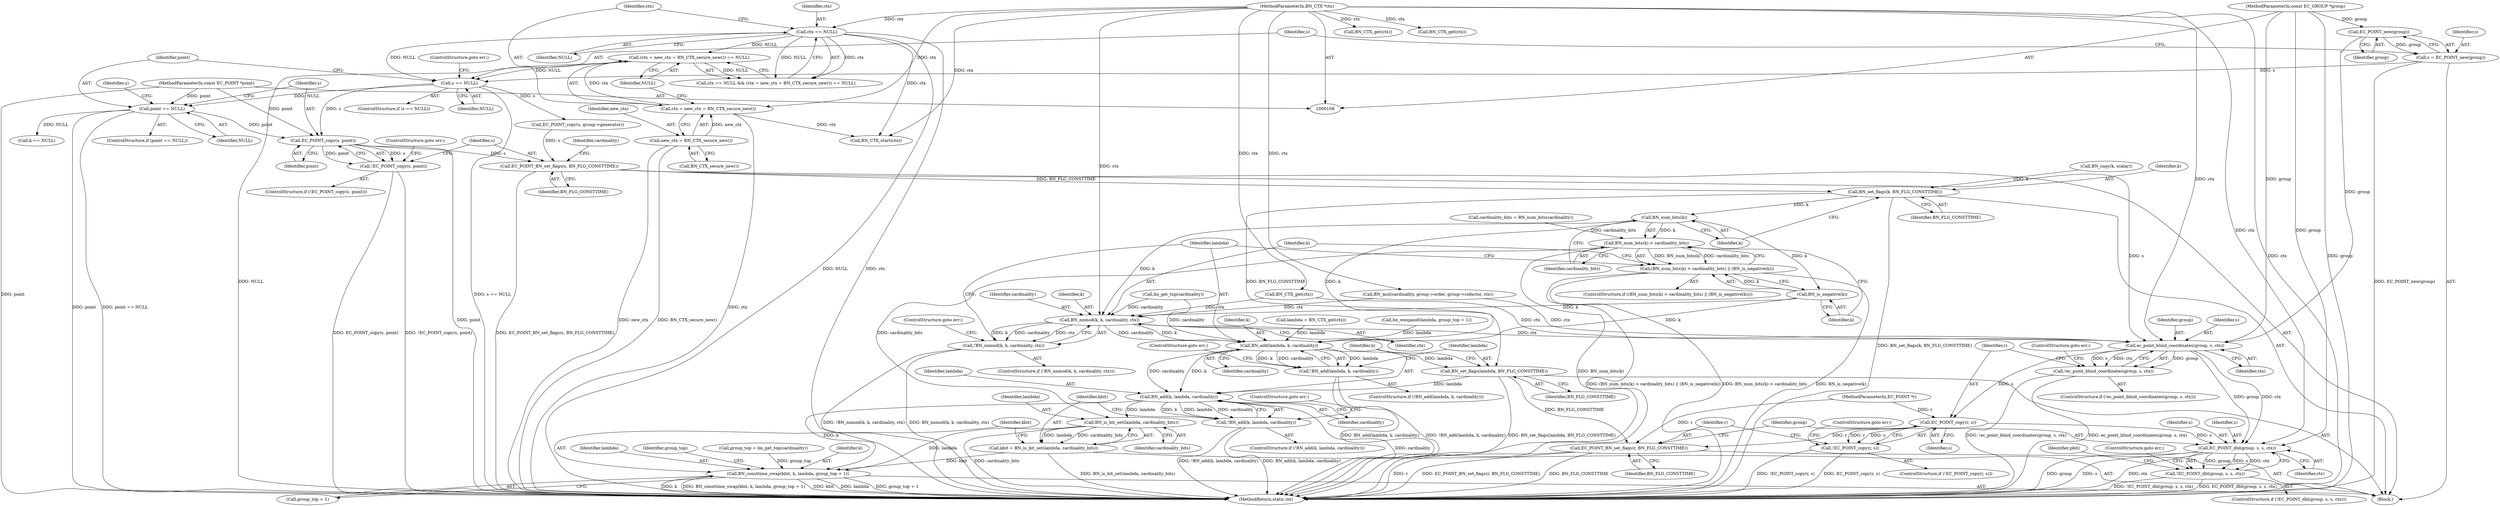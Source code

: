 digraph "0_openssl_56fb454d281a023b3f950d969693553d3f3ceea1@API" {
"1000187" [label="(Call,EC_POINT_copy(s, point))"];
"1000166" [label="(Call,s == NULL)"];
"1000161" [label="(Call,s = EC_POINT_new(group))"];
"1000163" [label="(Call,EC_POINT_new(group))"];
"1000109" [label="(MethodParameterIn,const EC_GROUP *group)"];
"1000147" [label="(Call,ctx == NULL)"];
"1000113" [label="(MethodParameterIn,BN_CTX *ctx)"];
"1000150" [label="(Call,(ctx = new_ctx = BN_CTX_secure_new()) == NULL)"];
"1000151" [label="(Call,ctx = new_ctx = BN_CTX_secure_new())"];
"1000153" [label="(Call,new_ctx = BN_CTX_secure_new())"];
"1000171" [label="(Call,point == NULL)"];
"1000112" [label="(MethodParameterIn,const EC_POINT *point)"];
"1000186" [label="(Call,!EC_POINT_copy(s, point))"];
"1000191" [label="(Call,EC_POINT_BN_set_flags(s, BN_FLG_CONSTTIME))"];
"1000253" [label="(Call,BN_set_flags(k, BN_FLG_CONSTTIME))"];
"1000259" [label="(Call,BN_num_bits(k))"];
"1000258" [label="(Call,BN_num_bits(k) > cardinality_bits)"];
"1000257" [label="(Call,(BN_num_bits(k) > cardinality_bits) || (BN_is_negative(k)))"];
"1000292" [label="(Call,BN_is_bit_set(lambda, cardinality_bits))"];
"1000290" [label="(Call,kbit = BN_is_bit_set(lambda, cardinality_bits))"];
"1000295" [label="(Call,BN_consttime_swap(kbit, k, lambda, group_top + 1))"];
"1000262" [label="(Call,BN_is_negative(k))"];
"1000267" [label="(Call,BN_nnmod(k, k, cardinality, ctx))"];
"1000266" [label="(Call,!BN_nnmod(k, k, cardinality, ctx))"];
"1000275" [label="(Call,BN_add(lambda, k, cardinality))"];
"1000274" [label="(Call,!BN_add(lambda, k, cardinality))"];
"1000280" [label="(Call,BN_set_flags(lambda, BN_FLG_CONSTTIME))"];
"1000285" [label="(Call,BN_add(k, lambda, cardinality))"];
"1000284" [label="(Call,!BN_add(k, lambda, cardinality))"];
"1000370" [label="(Call,EC_POINT_BN_set_flags(r, BN_FLG_CONSTTIME))"];
"1000359" [label="(Call,ec_point_blind_coordinates(group, s, ctx))"];
"1000358" [label="(Call,!ec_point_blind_coordinates(group, s, ctx))"];
"1000366" [label="(Call,EC_POINT_copy(r, s))"];
"1000365" [label="(Call,!EC_POINT_copy(r, s))"];
"1000375" [label="(Call,EC_POINT_dbl(group, s, s, ctx))"];
"1000374" [label="(Call,!EC_POINT_dbl(group, s, s, ctx))"];
"1000147" [label="(Call,ctx == NULL)"];
"1000292" [label="(Call,BN_is_bit_set(lambda, cardinality_bits))"];
"1000296" [label="(Identifier,kbit)"];
"1000257" [label="(Call,(BN_num_bits(k) > cardinality_bits) || (BN_is_negative(k)))"];
"1000298" [label="(Identifier,lambda)"];
"1000358" [label="(Call,!ec_point_blind_coordinates(group, s, ctx))"];
"1000369" [label="(ControlStructure,goto err;)"];
"1000262" [label="(Call,BN_is_negative(k))"];
"1000204" [label="(Call,BN_CTX_get(ctx))"];
"1000375" [label="(Call,EC_POINT_dbl(group, s, s, ctx))"];
"1000192" [label="(Identifier,s)"];
"1000367" [label="(Identifier,r)"];
"1000280" [label="(Call,BN_set_flags(lambda, BN_FLG_CONSTTIME))"];
"1000360" [label="(Identifier,group)"];
"1000366" [label="(Call,EC_POINT_copy(r, s))"];
"1000363" [label="(ControlStructure,goto err;)"];
"1000282" [label="(Identifier,BN_FLG_CONSTTIME)"];
"1000263" [label="(Identifier,k)"];
"1000163" [label="(Call,EC_POINT_new(group))"];
"1000170" [label="(ControlStructure,if (point == NULL))"];
"1000195" [label="(Identifier,cardinality)"];
"1000271" [label="(Identifier,ctx)"];
"1000156" [label="(Identifier,NULL)"];
"1000269" [label="(Identifier,k)"];
"1000276" [label="(Identifier,lambda)"];
"1000268" [label="(Identifier,k)"];
"1000377" [label="(Identifier,s)"];
"1000295" [label="(Call,BN_consttime_swap(kbit, k, lambda, group_top + 1))"];
"1000114" [label="(Block,)"];
"1000196" [label="(Call,BN_CTX_get(ctx))"];
"1000155" [label="(Call,BN_CTX_secure_new())"];
"1000284" [label="(Call,!BN_add(k, lambda, cardinality))"];
"1000167" [label="(Identifier,s)"];
"1000255" [label="(Identifier,BN_FLG_CONSTTIME)"];
"1000291" [label="(Identifier,kbit)"];
"1000373" [label="(ControlStructure,if (!EC_POINT_dbl(group, s, s, ctx)))"];
"1000149" [label="(Identifier,NULL)"];
"1000359" [label="(Call,ec_point_blind_coordinates(group, s, ctx))"];
"1000382" [label="(Identifier,pbit)"];
"1000362" [label="(Identifier,ctx)"];
"1000277" [label="(Identifier,k)"];
"1000260" [label="(Identifier,k)"];
"1000287" [label="(Identifier,lambda)"];
"1000166" [label="(Call,s == NULL)"];
"1000153" [label="(Call,new_ctx = BN_CTX_secure_new())"];
"1000279" [label="(ControlStructure,goto err;)"];
"1000150" [label="(Call,(ctx = new_ctx = BN_CTX_secure_new()) == NULL)"];
"1000273" [label="(ControlStructure,if (!BN_add(lambda, k, cardinality)))"];
"1000177" [label="(Call,EC_POINT_copy(s, group->generator))"];
"1000110" [label="(MethodParameterIn,EC_POINT *r)"];
"1000113" [label="(MethodParameterIn,BN_CTX *ctx)"];
"1000249" [label="(Call,BN_copy(k, scalar))"];
"1000303" [label="(Identifier,group_top)"];
"1000289" [label="(ControlStructure,goto err;)"];
"1000371" [label="(Identifier,r)"];
"1000299" [label="(Call,group_top + 1)"];
"1000432" [label="(MethodReturn,static int)"];
"1000154" [label="(Identifier,new_ctx)"];
"1000226" [label="(Call,group_top = bn_get_top(cardinality))"];
"1000290" [label="(Call,kbit = BN_is_bit_set(lambda, cardinality_bits))"];
"1000286" [label="(Identifier,k)"];
"1000267" [label="(Call,BN_nnmod(k, k, cardinality, ctx))"];
"1000109" [label="(MethodParameterIn,const EC_GROUP *group)"];
"1000372" [label="(Identifier,BN_FLG_CONSTTIME)"];
"1000368" [label="(Identifier,s)"];
"1000270" [label="(Identifier,cardinality)"];
"1000173" [label="(Identifier,NULL)"];
"1000191" [label="(Call,EC_POINT_BN_set_flags(s, BN_FLG_CONSTTIME))"];
"1000374" [label="(Call,!EC_POINT_dbl(group, s, s, ctx))"];
"1000151" [label="(Call,ctx = new_ctx = BN_CTX_secure_new())"];
"1000148" [label="(Identifier,ctx)"];
"1000297" [label="(Identifier,k)"];
"1000285" [label="(Call,BN_add(k, lambda, cardinality))"];
"1000222" [label="(Call,cardinality_bits = BN_num_bits(cardinality))"];
"1000198" [label="(Call,lambda = BN_CTX_get(ctx))"];
"1000256" [label="(ControlStructure,if ((BN_num_bits(k) > cardinality_bits) || (BN_is_negative(k))))"];
"1000165" [label="(ControlStructure,if (s == NULL))"];
"1000146" [label="(Call,ctx == NULL && (ctx = new_ctx = BN_CTX_secure_new()) == NULL)"];
"1000357" [label="(ControlStructure,if (!ec_point_blind_coordinates(group, s, ctx)))"];
"1000208" [label="(Call,k == NULL)"];
"1000254" [label="(Identifier,k)"];
"1000380" [label="(ControlStructure,goto err;)"];
"1000259" [label="(Call,BN_num_bits(k))"];
"1000152" [label="(Identifier,ctx)"];
"1000376" [label="(Identifier,group)"];
"1000365" [label="(Call,!EC_POINT_copy(r, s))"];
"1000378" [label="(Identifier,s)"];
"1000275" [label="(Call,BN_add(lambda, k, cardinality))"];
"1000169" [label="(ControlStructure,goto err;)"];
"1000193" [label="(Identifier,BN_FLG_CONSTTIME)"];
"1000186" [label="(Call,!EC_POINT_copy(s, point))"];
"1000283" [label="(ControlStructure,if (!BN_add(k, lambda, cardinality)))"];
"1000178" [label="(Identifier,s)"];
"1000190" [label="(ControlStructure,goto err;)"];
"1000258" [label="(Call,BN_num_bits(k) > cardinality_bits)"];
"1000278" [label="(Identifier,cardinality)"];
"1000361" [label="(Identifier,s)"];
"1000161" [label="(Call,s = EC_POINT_new(group))"];
"1000240" [label="(Call,bn_wexpand(lambda, group_top + 1))"];
"1000164" [label="(Identifier,group)"];
"1000159" [label="(Call,BN_CTX_start(ctx))"];
"1000162" [label="(Identifier,s)"];
"1000185" [label="(ControlStructure,if (!EC_POINT_copy(s, point)))"];
"1000172" [label="(Identifier,point)"];
"1000379" [label="(Identifier,ctx)"];
"1000189" [label="(Identifier,point)"];
"1000200" [label="(Call,BN_CTX_get(ctx))"];
"1000265" [label="(ControlStructure,if (!BN_nnmod(k, k, cardinality, ctx)))"];
"1000294" [label="(Identifier,cardinality_bits)"];
"1000274" [label="(Call,!BN_add(lambda, k, cardinality))"];
"1000112" [label="(MethodParameterIn,const EC_POINT *point)"];
"1000293" [label="(Identifier,lambda)"];
"1000228" [label="(Call,bn_get_top(cardinality))"];
"1000288" [label="(Identifier,cardinality)"];
"1000212" [label="(Call,BN_mul(cardinality, group->order, group->cofactor, ctx))"];
"1000364" [label="(ControlStructure,if (!EC_POINT_copy(r, s)))"];
"1000253" [label="(Call,BN_set_flags(k, BN_FLG_CONSTTIME))"];
"1000168" [label="(Identifier,NULL)"];
"1000188" [label="(Identifier,s)"];
"1000261" [label="(Identifier,cardinality_bits)"];
"1000272" [label="(ControlStructure,goto err;)"];
"1000266" [label="(Call,!BN_nnmod(k, k, cardinality, ctx))"];
"1000187" [label="(Call,EC_POINT_copy(s, point))"];
"1000171" [label="(Call,point == NULL)"];
"1000370" [label="(Call,EC_POINT_BN_set_flags(r, BN_FLG_CONSTTIME))"];
"1000281" [label="(Identifier,lambda)"];
"1000187" -> "1000186"  [label="AST: "];
"1000187" -> "1000189"  [label="CFG: "];
"1000188" -> "1000187"  [label="AST: "];
"1000189" -> "1000187"  [label="AST: "];
"1000186" -> "1000187"  [label="CFG: "];
"1000187" -> "1000432"  [label="DDG: point"];
"1000187" -> "1000186"  [label="DDG: s"];
"1000187" -> "1000186"  [label="DDG: point"];
"1000166" -> "1000187"  [label="DDG: s"];
"1000171" -> "1000187"  [label="DDG: point"];
"1000112" -> "1000187"  [label="DDG: point"];
"1000187" -> "1000191"  [label="DDG: s"];
"1000166" -> "1000165"  [label="AST: "];
"1000166" -> "1000168"  [label="CFG: "];
"1000167" -> "1000166"  [label="AST: "];
"1000168" -> "1000166"  [label="AST: "];
"1000169" -> "1000166"  [label="CFG: "];
"1000172" -> "1000166"  [label="CFG: "];
"1000166" -> "1000432"  [label="DDG: s == NULL"];
"1000161" -> "1000166"  [label="DDG: s"];
"1000147" -> "1000166"  [label="DDG: NULL"];
"1000150" -> "1000166"  [label="DDG: NULL"];
"1000166" -> "1000171"  [label="DDG: NULL"];
"1000166" -> "1000177"  [label="DDG: s"];
"1000161" -> "1000114"  [label="AST: "];
"1000161" -> "1000163"  [label="CFG: "];
"1000162" -> "1000161"  [label="AST: "];
"1000163" -> "1000161"  [label="AST: "];
"1000167" -> "1000161"  [label="CFG: "];
"1000161" -> "1000432"  [label="DDG: EC_POINT_new(group)"];
"1000163" -> "1000161"  [label="DDG: group"];
"1000163" -> "1000164"  [label="CFG: "];
"1000164" -> "1000163"  [label="AST: "];
"1000109" -> "1000163"  [label="DDG: group"];
"1000163" -> "1000359"  [label="DDG: group"];
"1000109" -> "1000108"  [label="AST: "];
"1000109" -> "1000432"  [label="DDG: group"];
"1000109" -> "1000359"  [label="DDG: group"];
"1000109" -> "1000375"  [label="DDG: group"];
"1000147" -> "1000146"  [label="AST: "];
"1000147" -> "1000149"  [label="CFG: "];
"1000148" -> "1000147"  [label="AST: "];
"1000149" -> "1000147"  [label="AST: "];
"1000152" -> "1000147"  [label="CFG: "];
"1000146" -> "1000147"  [label="CFG: "];
"1000147" -> "1000432"  [label="DDG: NULL"];
"1000147" -> "1000432"  [label="DDG: ctx"];
"1000147" -> "1000146"  [label="DDG: ctx"];
"1000147" -> "1000146"  [label="DDG: NULL"];
"1000113" -> "1000147"  [label="DDG: ctx"];
"1000147" -> "1000150"  [label="DDG: NULL"];
"1000147" -> "1000159"  [label="DDG: ctx"];
"1000113" -> "1000108"  [label="AST: "];
"1000113" -> "1000432"  [label="DDG: ctx"];
"1000113" -> "1000151"  [label="DDG: ctx"];
"1000113" -> "1000159"  [label="DDG: ctx"];
"1000113" -> "1000196"  [label="DDG: ctx"];
"1000113" -> "1000200"  [label="DDG: ctx"];
"1000113" -> "1000204"  [label="DDG: ctx"];
"1000113" -> "1000212"  [label="DDG: ctx"];
"1000113" -> "1000267"  [label="DDG: ctx"];
"1000113" -> "1000359"  [label="DDG: ctx"];
"1000113" -> "1000375"  [label="DDG: ctx"];
"1000150" -> "1000146"  [label="AST: "];
"1000150" -> "1000156"  [label="CFG: "];
"1000151" -> "1000150"  [label="AST: "];
"1000156" -> "1000150"  [label="AST: "];
"1000146" -> "1000150"  [label="CFG: "];
"1000150" -> "1000432"  [label="DDG: NULL"];
"1000150" -> "1000146"  [label="DDG: NULL"];
"1000151" -> "1000150"  [label="DDG: ctx"];
"1000151" -> "1000153"  [label="CFG: "];
"1000152" -> "1000151"  [label="AST: "];
"1000153" -> "1000151"  [label="AST: "];
"1000156" -> "1000151"  [label="CFG: "];
"1000151" -> "1000432"  [label="DDG: ctx"];
"1000153" -> "1000151"  [label="DDG: new_ctx"];
"1000151" -> "1000159"  [label="DDG: ctx"];
"1000153" -> "1000155"  [label="CFG: "];
"1000154" -> "1000153"  [label="AST: "];
"1000155" -> "1000153"  [label="AST: "];
"1000153" -> "1000432"  [label="DDG: BN_CTX_secure_new()"];
"1000153" -> "1000432"  [label="DDG: new_ctx"];
"1000171" -> "1000170"  [label="AST: "];
"1000171" -> "1000173"  [label="CFG: "];
"1000172" -> "1000171"  [label="AST: "];
"1000173" -> "1000171"  [label="AST: "];
"1000178" -> "1000171"  [label="CFG: "];
"1000188" -> "1000171"  [label="CFG: "];
"1000171" -> "1000432"  [label="DDG: point"];
"1000171" -> "1000432"  [label="DDG: point == NULL"];
"1000112" -> "1000171"  [label="DDG: point"];
"1000171" -> "1000208"  [label="DDG: NULL"];
"1000112" -> "1000108"  [label="AST: "];
"1000112" -> "1000432"  [label="DDG: point"];
"1000186" -> "1000185"  [label="AST: "];
"1000190" -> "1000186"  [label="CFG: "];
"1000192" -> "1000186"  [label="CFG: "];
"1000186" -> "1000432"  [label="DDG: !EC_POINT_copy(s, point)"];
"1000186" -> "1000432"  [label="DDG: EC_POINT_copy(s, point)"];
"1000191" -> "1000114"  [label="AST: "];
"1000191" -> "1000193"  [label="CFG: "];
"1000192" -> "1000191"  [label="AST: "];
"1000193" -> "1000191"  [label="AST: "];
"1000195" -> "1000191"  [label="CFG: "];
"1000191" -> "1000432"  [label="DDG: EC_POINT_BN_set_flags(s, BN_FLG_CONSTTIME)"];
"1000177" -> "1000191"  [label="DDG: s"];
"1000191" -> "1000253"  [label="DDG: BN_FLG_CONSTTIME"];
"1000191" -> "1000359"  [label="DDG: s"];
"1000253" -> "1000114"  [label="AST: "];
"1000253" -> "1000255"  [label="CFG: "];
"1000254" -> "1000253"  [label="AST: "];
"1000255" -> "1000253"  [label="AST: "];
"1000260" -> "1000253"  [label="CFG: "];
"1000253" -> "1000432"  [label="DDG: BN_set_flags(k, BN_FLG_CONSTTIME)"];
"1000249" -> "1000253"  [label="DDG: k"];
"1000253" -> "1000259"  [label="DDG: k"];
"1000253" -> "1000280"  [label="DDG: BN_FLG_CONSTTIME"];
"1000259" -> "1000258"  [label="AST: "];
"1000259" -> "1000260"  [label="CFG: "];
"1000260" -> "1000259"  [label="AST: "];
"1000261" -> "1000259"  [label="CFG: "];
"1000259" -> "1000258"  [label="DDG: k"];
"1000259" -> "1000262"  [label="DDG: k"];
"1000259" -> "1000267"  [label="DDG: k"];
"1000259" -> "1000275"  [label="DDG: k"];
"1000258" -> "1000257"  [label="AST: "];
"1000258" -> "1000261"  [label="CFG: "];
"1000261" -> "1000258"  [label="AST: "];
"1000263" -> "1000258"  [label="CFG: "];
"1000257" -> "1000258"  [label="CFG: "];
"1000258" -> "1000432"  [label="DDG: BN_num_bits(k)"];
"1000258" -> "1000257"  [label="DDG: BN_num_bits(k)"];
"1000258" -> "1000257"  [label="DDG: cardinality_bits"];
"1000222" -> "1000258"  [label="DDG: cardinality_bits"];
"1000258" -> "1000292"  [label="DDG: cardinality_bits"];
"1000257" -> "1000256"  [label="AST: "];
"1000257" -> "1000262"  [label="CFG: "];
"1000262" -> "1000257"  [label="AST: "];
"1000268" -> "1000257"  [label="CFG: "];
"1000276" -> "1000257"  [label="CFG: "];
"1000257" -> "1000432"  [label="DDG: BN_num_bits(k) > cardinality_bits"];
"1000257" -> "1000432"  [label="DDG: BN_is_negative(k)"];
"1000257" -> "1000432"  [label="DDG: (BN_num_bits(k) > cardinality_bits) || (BN_is_negative(k))"];
"1000262" -> "1000257"  [label="DDG: k"];
"1000292" -> "1000290"  [label="AST: "];
"1000292" -> "1000294"  [label="CFG: "];
"1000293" -> "1000292"  [label="AST: "];
"1000294" -> "1000292"  [label="AST: "];
"1000290" -> "1000292"  [label="CFG: "];
"1000292" -> "1000432"  [label="DDG: cardinality_bits"];
"1000292" -> "1000290"  [label="DDG: lambda"];
"1000292" -> "1000290"  [label="DDG: cardinality_bits"];
"1000285" -> "1000292"  [label="DDG: lambda"];
"1000292" -> "1000295"  [label="DDG: lambda"];
"1000290" -> "1000114"  [label="AST: "];
"1000291" -> "1000290"  [label="AST: "];
"1000296" -> "1000290"  [label="CFG: "];
"1000290" -> "1000432"  [label="DDG: BN_is_bit_set(lambda, cardinality_bits)"];
"1000290" -> "1000295"  [label="DDG: kbit"];
"1000295" -> "1000114"  [label="AST: "];
"1000295" -> "1000299"  [label="CFG: "];
"1000296" -> "1000295"  [label="AST: "];
"1000297" -> "1000295"  [label="AST: "];
"1000298" -> "1000295"  [label="AST: "];
"1000299" -> "1000295"  [label="AST: "];
"1000303" -> "1000295"  [label="CFG: "];
"1000295" -> "1000432"  [label="DDG: kbit"];
"1000295" -> "1000432"  [label="DDG: lambda"];
"1000295" -> "1000432"  [label="DDG: group_top + 1"];
"1000295" -> "1000432"  [label="DDG: k"];
"1000295" -> "1000432"  [label="DDG: BN_consttime_swap(kbit, k, lambda, group_top + 1)"];
"1000285" -> "1000295"  [label="DDG: k"];
"1000226" -> "1000295"  [label="DDG: group_top"];
"1000262" -> "1000263"  [label="CFG: "];
"1000263" -> "1000262"  [label="AST: "];
"1000262" -> "1000267"  [label="DDG: k"];
"1000262" -> "1000275"  [label="DDG: k"];
"1000267" -> "1000266"  [label="AST: "];
"1000267" -> "1000271"  [label="CFG: "];
"1000268" -> "1000267"  [label="AST: "];
"1000269" -> "1000267"  [label="AST: "];
"1000270" -> "1000267"  [label="AST: "];
"1000271" -> "1000267"  [label="AST: "];
"1000266" -> "1000267"  [label="CFG: "];
"1000267" -> "1000266"  [label="DDG: k"];
"1000267" -> "1000266"  [label="DDG: cardinality"];
"1000267" -> "1000266"  [label="DDG: ctx"];
"1000228" -> "1000267"  [label="DDG: cardinality"];
"1000212" -> "1000267"  [label="DDG: ctx"];
"1000204" -> "1000267"  [label="DDG: ctx"];
"1000267" -> "1000275"  [label="DDG: k"];
"1000267" -> "1000275"  [label="DDG: cardinality"];
"1000267" -> "1000359"  [label="DDG: ctx"];
"1000266" -> "1000265"  [label="AST: "];
"1000272" -> "1000266"  [label="CFG: "];
"1000276" -> "1000266"  [label="CFG: "];
"1000266" -> "1000432"  [label="DDG: BN_nnmod(k, k, cardinality, ctx)"];
"1000266" -> "1000432"  [label="DDG: !BN_nnmod(k, k, cardinality, ctx)"];
"1000275" -> "1000274"  [label="AST: "];
"1000275" -> "1000278"  [label="CFG: "];
"1000276" -> "1000275"  [label="AST: "];
"1000277" -> "1000275"  [label="AST: "];
"1000278" -> "1000275"  [label="AST: "];
"1000274" -> "1000275"  [label="CFG: "];
"1000275" -> "1000274"  [label="DDG: lambda"];
"1000275" -> "1000274"  [label="DDG: k"];
"1000275" -> "1000274"  [label="DDG: cardinality"];
"1000198" -> "1000275"  [label="DDG: lambda"];
"1000240" -> "1000275"  [label="DDG: lambda"];
"1000228" -> "1000275"  [label="DDG: cardinality"];
"1000275" -> "1000280"  [label="DDG: lambda"];
"1000275" -> "1000285"  [label="DDG: k"];
"1000275" -> "1000285"  [label="DDG: cardinality"];
"1000274" -> "1000273"  [label="AST: "];
"1000279" -> "1000274"  [label="CFG: "];
"1000281" -> "1000274"  [label="CFG: "];
"1000274" -> "1000432"  [label="DDG: BN_add(lambda, k, cardinality)"];
"1000274" -> "1000432"  [label="DDG: !BN_add(lambda, k, cardinality)"];
"1000280" -> "1000114"  [label="AST: "];
"1000280" -> "1000282"  [label="CFG: "];
"1000281" -> "1000280"  [label="AST: "];
"1000282" -> "1000280"  [label="AST: "];
"1000286" -> "1000280"  [label="CFG: "];
"1000280" -> "1000432"  [label="DDG: BN_set_flags(lambda, BN_FLG_CONSTTIME)"];
"1000280" -> "1000285"  [label="DDG: lambda"];
"1000280" -> "1000370"  [label="DDG: BN_FLG_CONSTTIME"];
"1000285" -> "1000284"  [label="AST: "];
"1000285" -> "1000288"  [label="CFG: "];
"1000286" -> "1000285"  [label="AST: "];
"1000287" -> "1000285"  [label="AST: "];
"1000288" -> "1000285"  [label="AST: "];
"1000284" -> "1000285"  [label="CFG: "];
"1000285" -> "1000432"  [label="DDG: cardinality"];
"1000285" -> "1000284"  [label="DDG: k"];
"1000285" -> "1000284"  [label="DDG: lambda"];
"1000285" -> "1000284"  [label="DDG: cardinality"];
"1000284" -> "1000283"  [label="AST: "];
"1000289" -> "1000284"  [label="CFG: "];
"1000291" -> "1000284"  [label="CFG: "];
"1000284" -> "1000432"  [label="DDG: BN_add(k, lambda, cardinality)"];
"1000284" -> "1000432"  [label="DDG: !BN_add(k, lambda, cardinality)"];
"1000370" -> "1000114"  [label="AST: "];
"1000370" -> "1000372"  [label="CFG: "];
"1000371" -> "1000370"  [label="AST: "];
"1000372" -> "1000370"  [label="AST: "];
"1000376" -> "1000370"  [label="CFG: "];
"1000370" -> "1000432"  [label="DDG: EC_POINT_BN_set_flags(r, BN_FLG_CONSTTIME)"];
"1000370" -> "1000432"  [label="DDG: BN_FLG_CONSTTIME"];
"1000370" -> "1000432"  [label="DDG: r"];
"1000366" -> "1000370"  [label="DDG: r"];
"1000110" -> "1000370"  [label="DDG: r"];
"1000359" -> "1000358"  [label="AST: "];
"1000359" -> "1000362"  [label="CFG: "];
"1000360" -> "1000359"  [label="AST: "];
"1000361" -> "1000359"  [label="AST: "];
"1000362" -> "1000359"  [label="AST: "];
"1000358" -> "1000359"  [label="CFG: "];
"1000359" -> "1000358"  [label="DDG: group"];
"1000359" -> "1000358"  [label="DDG: s"];
"1000359" -> "1000358"  [label="DDG: ctx"];
"1000212" -> "1000359"  [label="DDG: ctx"];
"1000204" -> "1000359"  [label="DDG: ctx"];
"1000359" -> "1000366"  [label="DDG: s"];
"1000359" -> "1000375"  [label="DDG: group"];
"1000359" -> "1000375"  [label="DDG: ctx"];
"1000358" -> "1000357"  [label="AST: "];
"1000363" -> "1000358"  [label="CFG: "];
"1000367" -> "1000358"  [label="CFG: "];
"1000358" -> "1000432"  [label="DDG: !ec_point_blind_coordinates(group, s, ctx)"];
"1000358" -> "1000432"  [label="DDG: ec_point_blind_coordinates(group, s, ctx)"];
"1000366" -> "1000365"  [label="AST: "];
"1000366" -> "1000368"  [label="CFG: "];
"1000367" -> "1000366"  [label="AST: "];
"1000368" -> "1000366"  [label="AST: "];
"1000365" -> "1000366"  [label="CFG: "];
"1000366" -> "1000365"  [label="DDG: r"];
"1000366" -> "1000365"  [label="DDG: s"];
"1000110" -> "1000366"  [label="DDG: r"];
"1000366" -> "1000375"  [label="DDG: s"];
"1000365" -> "1000364"  [label="AST: "];
"1000369" -> "1000365"  [label="CFG: "];
"1000371" -> "1000365"  [label="CFG: "];
"1000365" -> "1000432"  [label="DDG: !EC_POINT_copy(r, s)"];
"1000365" -> "1000432"  [label="DDG: EC_POINT_copy(r, s)"];
"1000375" -> "1000374"  [label="AST: "];
"1000375" -> "1000379"  [label="CFG: "];
"1000376" -> "1000375"  [label="AST: "];
"1000377" -> "1000375"  [label="AST: "];
"1000378" -> "1000375"  [label="AST: "];
"1000379" -> "1000375"  [label="AST: "];
"1000374" -> "1000375"  [label="CFG: "];
"1000375" -> "1000432"  [label="DDG: group"];
"1000375" -> "1000432"  [label="DDG: s"];
"1000375" -> "1000432"  [label="DDG: ctx"];
"1000375" -> "1000374"  [label="DDG: group"];
"1000375" -> "1000374"  [label="DDG: s"];
"1000375" -> "1000374"  [label="DDG: ctx"];
"1000374" -> "1000373"  [label="AST: "];
"1000380" -> "1000374"  [label="CFG: "];
"1000382" -> "1000374"  [label="CFG: "];
"1000374" -> "1000432"  [label="DDG: EC_POINT_dbl(group, s, s, ctx)"];
"1000374" -> "1000432"  [label="DDG: !EC_POINT_dbl(group, s, s, ctx)"];
}
